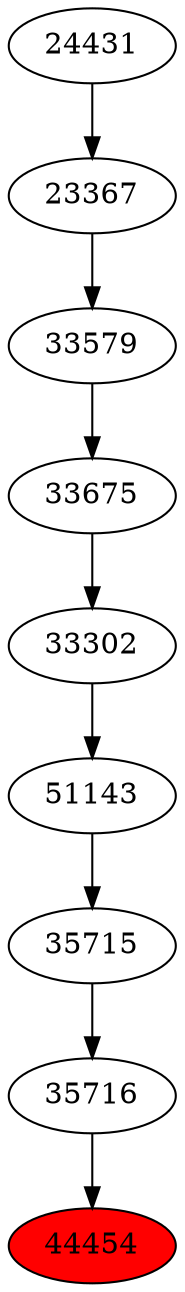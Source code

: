 strict digraph{ 
44454 [label="44454" fillcolor=red style=filled]
35716 -> 44454
35716 [label="35716"]
35715 -> 35716
35715 [label="35715"]
51143 -> 35715
51143 [label="51143"]
33302 -> 51143
33302 [label="33302"]
33675 -> 33302
33675 [label="33675"]
33579 -> 33675
33579 [label="33579"]
23367 -> 33579
23367 [label="23367"]
24431 -> 23367
24431 [label="24431"]
}